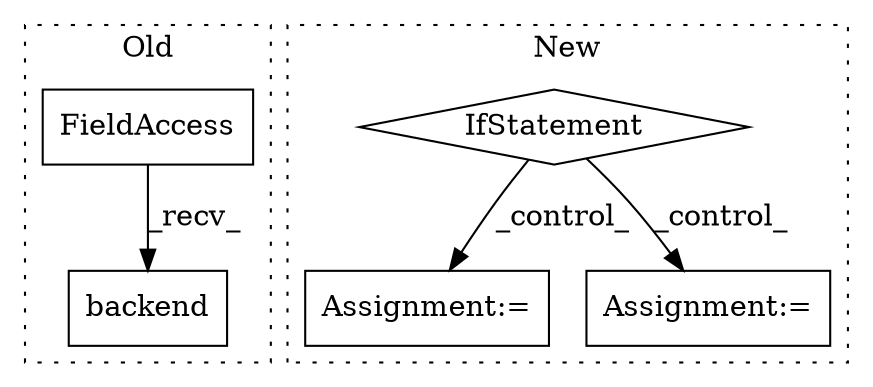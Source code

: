 digraph G {
subgraph cluster0 {
1 [label="backend" a="32" s="156" l="9" shape="box"];
3 [label="FieldAccess" a="22" s="142" l="13" shape="box"];
label = "Old";
style="dotted";
}
subgraph cluster1 {
2 [label="IfStatement" a="25" s="265,302" l="8,2" shape="diamond"];
4 [label="Assignment:=" a="7" s="364" l="1" shape="box"];
5 [label="Assignment:=" a="7" s="457" l="1" shape="box"];
label = "New";
style="dotted";
}
2 -> 4 [label="_control_"];
2 -> 5 [label="_control_"];
3 -> 1 [label="_recv_"];
}